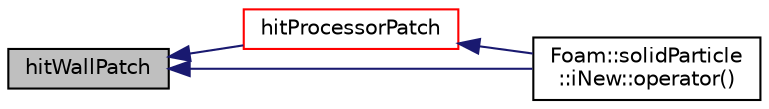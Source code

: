 digraph "hitWallPatch"
{
  bgcolor="transparent";
  edge [fontname="Helvetica",fontsize="10",labelfontname="Helvetica",labelfontsize="10"];
  node [fontname="Helvetica",fontsize="10",shape=record];
  rankdir="LR";
  Node324 [label="hitWallPatch",height=0.2,width=0.4,color="black", fillcolor="grey75", style="filled", fontcolor="black"];
  Node324 -> Node325 [dir="back",color="midnightblue",fontsize="10",style="solid",fontname="Helvetica"];
  Node325 [label="hitProcessorPatch",height=0.2,width=0.4,color="red",URL="$a25633.html#a14f5c2f6515b821449df47a8dacccac9",tooltip="Overridable function to handle the particle hitting a. "];
  Node325 -> Node328 [dir="back",color="midnightblue",fontsize="10",style="solid",fontname="Helvetica"];
  Node328 [label="Foam::solidParticle\l::iNew::operator()",height=0.2,width=0.4,color="black",URL="$a25641.html#aca535c61498c48b213a1b89eff656844"];
  Node324 -> Node328 [dir="back",color="midnightblue",fontsize="10",style="solid",fontname="Helvetica"];
}
